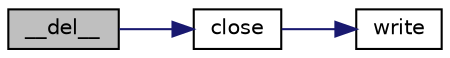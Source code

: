 digraph "__del__"
{
 // LATEX_PDF_SIZE
  edge [fontname="Helvetica",fontsize="10",labelfontname="Helvetica",labelfontsize="10"];
  node [fontname="Helvetica",fontsize="10",shape=record];
  rankdir="LR";
  Node1 [label="__del__",height=0.2,width=0.4,color="black", fillcolor="grey75", style="filled", fontcolor="black",tooltip=" "];
  Node1 -> Node2 [color="midnightblue",fontsize="10",style="solid",fontname="Helvetica"];
  Node2 [label="close",height=0.2,width=0.4,color="black", fillcolor="white", style="filled",URL="$classwp__mover_1_1_thread_safe___logger.html#a8639372c33e15084a7f7c4d9d87b7bfe",tooltip=" "];
  Node2 -> Node3 [color="midnightblue",fontsize="10",style="solid",fontname="Helvetica"];
  Node3 [label="write",height=0.2,width=0.4,color="black", fillcolor="white", style="filled",URL="$classwp__mover_1_1_thread_safe___logger.html#a67fbbc1c8f2192231527cab0d1840344",tooltip=" "];
}
